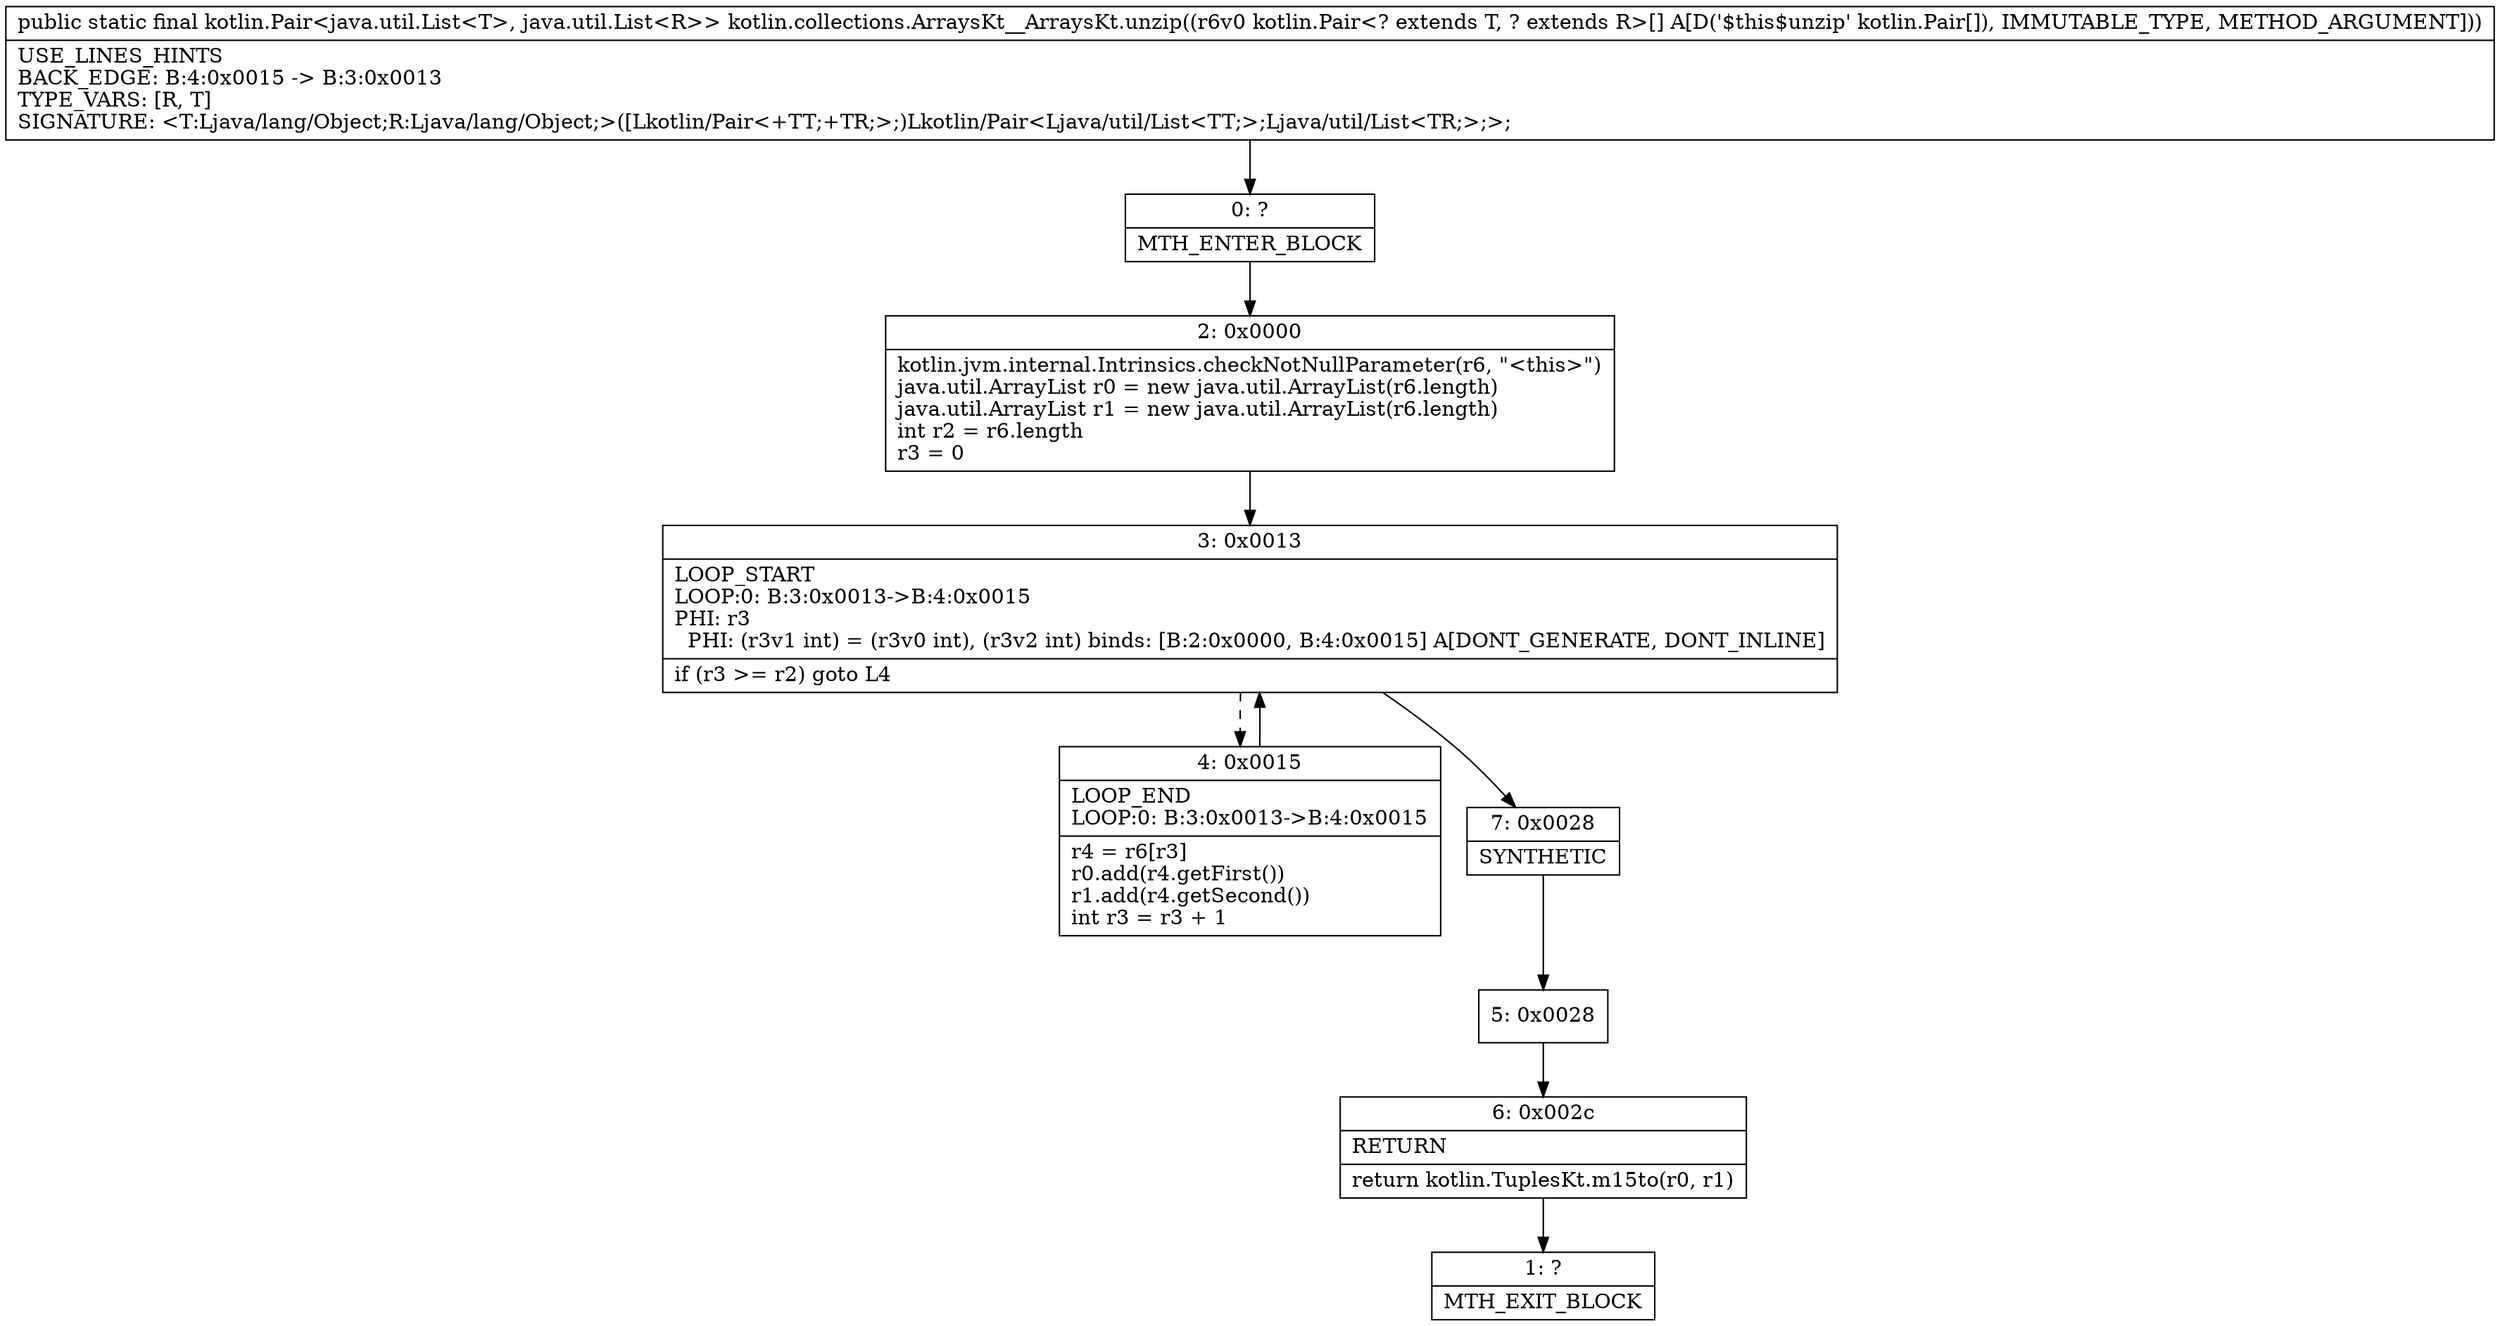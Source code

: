 digraph "CFG forkotlin.collections.ArraysKt__ArraysKt.unzip([Lkotlin\/Pair;)Lkotlin\/Pair;" {
Node_0 [shape=record,label="{0\:\ ?|MTH_ENTER_BLOCK\l}"];
Node_2 [shape=record,label="{2\:\ 0x0000|kotlin.jvm.internal.Intrinsics.checkNotNullParameter(r6, \"\<this\>\")\ljava.util.ArrayList r0 = new java.util.ArrayList(r6.length)\ljava.util.ArrayList r1 = new java.util.ArrayList(r6.length)\lint r2 = r6.length\lr3 = 0\l}"];
Node_3 [shape=record,label="{3\:\ 0x0013|LOOP_START\lLOOP:0: B:3:0x0013\-\>B:4:0x0015\lPHI: r3 \l  PHI: (r3v1 int) = (r3v0 int), (r3v2 int) binds: [B:2:0x0000, B:4:0x0015] A[DONT_GENERATE, DONT_INLINE]\l|if (r3 \>= r2) goto L4\l}"];
Node_4 [shape=record,label="{4\:\ 0x0015|LOOP_END\lLOOP:0: B:3:0x0013\-\>B:4:0x0015\l|r4 = r6[r3]\lr0.add(r4.getFirst())\lr1.add(r4.getSecond())\lint r3 = r3 + 1\l}"];
Node_7 [shape=record,label="{7\:\ 0x0028|SYNTHETIC\l}"];
Node_5 [shape=record,label="{5\:\ 0x0028}"];
Node_6 [shape=record,label="{6\:\ 0x002c|RETURN\l|return kotlin.TuplesKt.m15to(r0, r1)\l}"];
Node_1 [shape=record,label="{1\:\ ?|MTH_EXIT_BLOCK\l}"];
MethodNode[shape=record,label="{public static final kotlin.Pair\<java.util.List\<T\>, java.util.List\<R\>\> kotlin.collections.ArraysKt__ArraysKt.unzip((r6v0 kotlin.Pair\<? extends T, ? extends R\>[] A[D('$this$unzip' kotlin.Pair[]), IMMUTABLE_TYPE, METHOD_ARGUMENT]))  | USE_LINES_HINTS\lBACK_EDGE: B:4:0x0015 \-\> B:3:0x0013\lTYPE_VARS: [R, T]\lSIGNATURE: \<T:Ljava\/lang\/Object;R:Ljava\/lang\/Object;\>([Lkotlin\/Pair\<+TT;+TR;\>;)Lkotlin\/Pair\<Ljava\/util\/List\<TT;\>;Ljava\/util\/List\<TR;\>;\>;\l}"];
MethodNode -> Node_0;Node_0 -> Node_2;
Node_2 -> Node_3;
Node_3 -> Node_4[style=dashed];
Node_3 -> Node_7;
Node_4 -> Node_3;
Node_7 -> Node_5;
Node_5 -> Node_6;
Node_6 -> Node_1;
}


